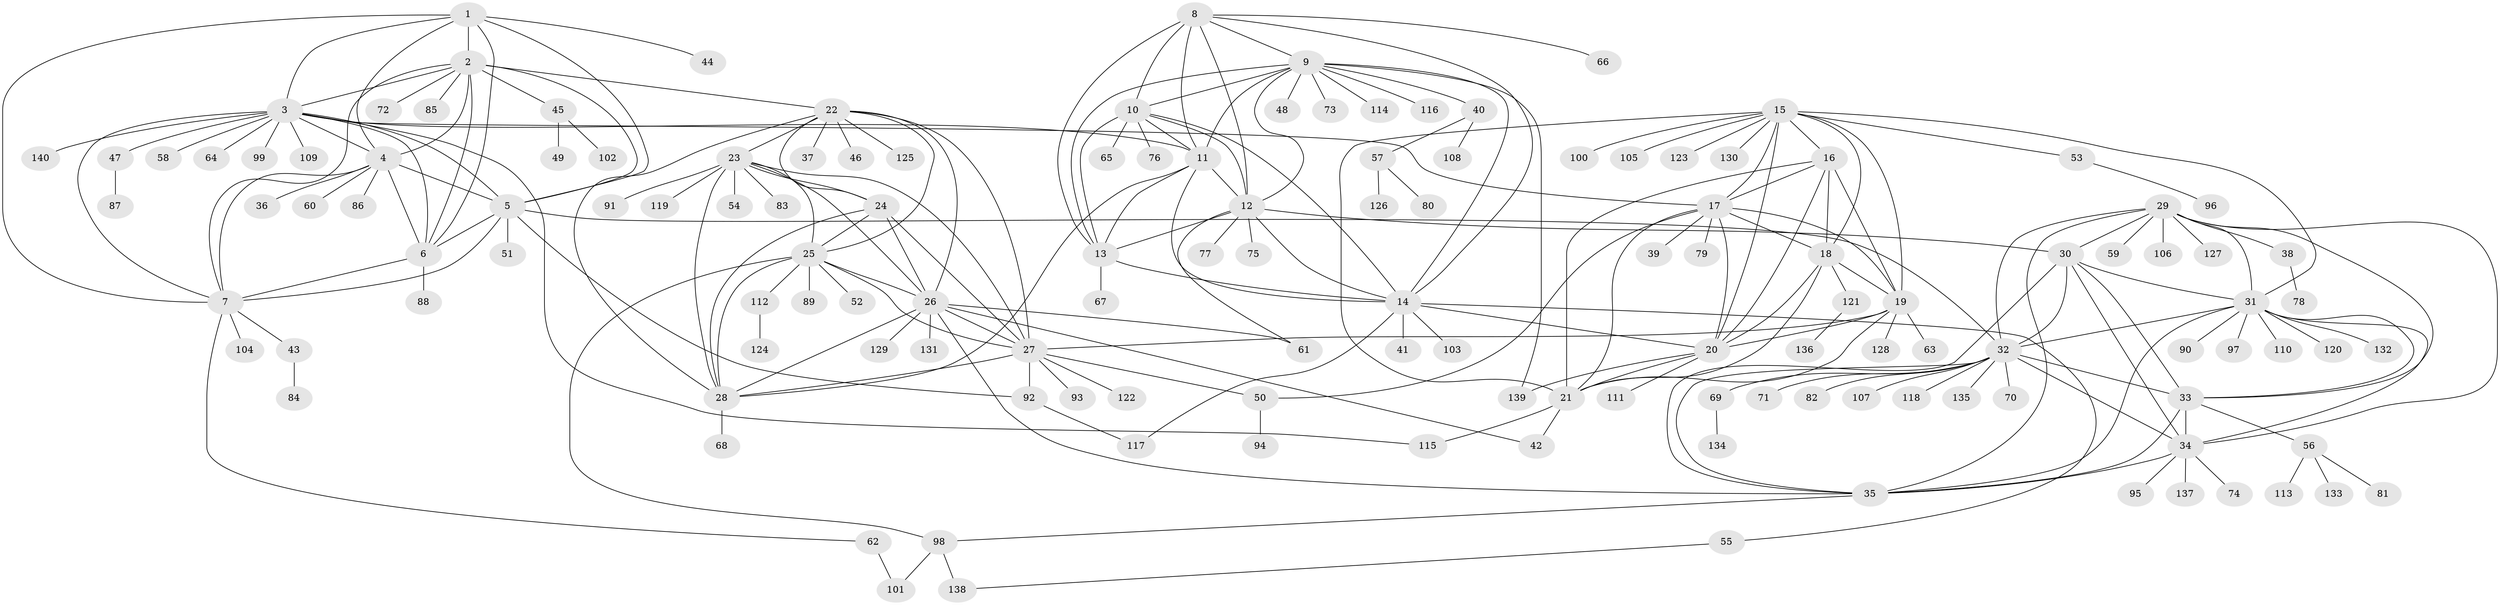 // Generated by graph-tools (version 1.1) at 2025/15/03/09/25 04:15:54]
// undirected, 140 vertices, 230 edges
graph export_dot {
graph [start="1"]
  node [color=gray90,style=filled];
  1;
  2;
  3;
  4;
  5;
  6;
  7;
  8;
  9;
  10;
  11;
  12;
  13;
  14;
  15;
  16;
  17;
  18;
  19;
  20;
  21;
  22;
  23;
  24;
  25;
  26;
  27;
  28;
  29;
  30;
  31;
  32;
  33;
  34;
  35;
  36;
  37;
  38;
  39;
  40;
  41;
  42;
  43;
  44;
  45;
  46;
  47;
  48;
  49;
  50;
  51;
  52;
  53;
  54;
  55;
  56;
  57;
  58;
  59;
  60;
  61;
  62;
  63;
  64;
  65;
  66;
  67;
  68;
  69;
  70;
  71;
  72;
  73;
  74;
  75;
  76;
  77;
  78;
  79;
  80;
  81;
  82;
  83;
  84;
  85;
  86;
  87;
  88;
  89;
  90;
  91;
  92;
  93;
  94;
  95;
  96;
  97;
  98;
  99;
  100;
  101;
  102;
  103;
  104;
  105;
  106;
  107;
  108;
  109;
  110;
  111;
  112;
  113;
  114;
  115;
  116;
  117;
  118;
  119;
  120;
  121;
  122;
  123;
  124;
  125;
  126;
  127;
  128;
  129;
  130;
  131;
  132;
  133;
  134;
  135;
  136;
  137;
  138;
  139;
  140;
  1 -- 2;
  1 -- 3;
  1 -- 4;
  1 -- 5;
  1 -- 6;
  1 -- 7;
  1 -- 44;
  2 -- 3;
  2 -- 4;
  2 -- 5;
  2 -- 6;
  2 -- 7;
  2 -- 22;
  2 -- 45;
  2 -- 72;
  2 -- 85;
  3 -- 4;
  3 -- 5;
  3 -- 6;
  3 -- 7;
  3 -- 11;
  3 -- 17;
  3 -- 47;
  3 -- 58;
  3 -- 64;
  3 -- 99;
  3 -- 109;
  3 -- 115;
  3 -- 140;
  4 -- 5;
  4 -- 6;
  4 -- 7;
  4 -- 36;
  4 -- 60;
  4 -- 86;
  5 -- 6;
  5 -- 7;
  5 -- 32;
  5 -- 51;
  5 -- 92;
  6 -- 7;
  6 -- 88;
  7 -- 43;
  7 -- 62;
  7 -- 104;
  8 -- 9;
  8 -- 10;
  8 -- 11;
  8 -- 12;
  8 -- 13;
  8 -- 14;
  8 -- 66;
  9 -- 10;
  9 -- 11;
  9 -- 12;
  9 -- 13;
  9 -- 14;
  9 -- 40;
  9 -- 48;
  9 -- 73;
  9 -- 114;
  9 -- 116;
  9 -- 139;
  10 -- 11;
  10 -- 12;
  10 -- 13;
  10 -- 14;
  10 -- 65;
  10 -- 76;
  11 -- 12;
  11 -- 13;
  11 -- 14;
  11 -- 28;
  12 -- 13;
  12 -- 14;
  12 -- 30;
  12 -- 61;
  12 -- 75;
  12 -- 77;
  13 -- 14;
  13 -- 67;
  14 -- 20;
  14 -- 41;
  14 -- 55;
  14 -- 103;
  14 -- 117;
  15 -- 16;
  15 -- 17;
  15 -- 18;
  15 -- 19;
  15 -- 20;
  15 -- 21;
  15 -- 31;
  15 -- 53;
  15 -- 100;
  15 -- 105;
  15 -- 123;
  15 -- 130;
  16 -- 17;
  16 -- 18;
  16 -- 19;
  16 -- 20;
  16 -- 21;
  17 -- 18;
  17 -- 19;
  17 -- 20;
  17 -- 21;
  17 -- 39;
  17 -- 50;
  17 -- 79;
  18 -- 19;
  18 -- 20;
  18 -- 21;
  18 -- 121;
  19 -- 20;
  19 -- 21;
  19 -- 27;
  19 -- 63;
  19 -- 128;
  20 -- 21;
  20 -- 111;
  20 -- 139;
  21 -- 42;
  21 -- 115;
  22 -- 23;
  22 -- 24;
  22 -- 25;
  22 -- 26;
  22 -- 27;
  22 -- 28;
  22 -- 37;
  22 -- 46;
  22 -- 125;
  23 -- 24;
  23 -- 25;
  23 -- 26;
  23 -- 27;
  23 -- 28;
  23 -- 54;
  23 -- 83;
  23 -- 91;
  23 -- 119;
  24 -- 25;
  24 -- 26;
  24 -- 27;
  24 -- 28;
  25 -- 26;
  25 -- 27;
  25 -- 28;
  25 -- 52;
  25 -- 89;
  25 -- 98;
  25 -- 112;
  26 -- 27;
  26 -- 28;
  26 -- 35;
  26 -- 42;
  26 -- 61;
  26 -- 129;
  26 -- 131;
  27 -- 28;
  27 -- 50;
  27 -- 92;
  27 -- 93;
  27 -- 122;
  28 -- 68;
  29 -- 30;
  29 -- 31;
  29 -- 32;
  29 -- 33;
  29 -- 34;
  29 -- 35;
  29 -- 38;
  29 -- 59;
  29 -- 106;
  29 -- 127;
  30 -- 31;
  30 -- 32;
  30 -- 33;
  30 -- 34;
  30 -- 35;
  31 -- 32;
  31 -- 33;
  31 -- 34;
  31 -- 35;
  31 -- 90;
  31 -- 97;
  31 -- 110;
  31 -- 120;
  31 -- 132;
  32 -- 33;
  32 -- 34;
  32 -- 35;
  32 -- 69;
  32 -- 70;
  32 -- 71;
  32 -- 82;
  32 -- 107;
  32 -- 118;
  32 -- 135;
  33 -- 34;
  33 -- 35;
  33 -- 56;
  34 -- 35;
  34 -- 74;
  34 -- 95;
  34 -- 137;
  35 -- 98;
  38 -- 78;
  40 -- 57;
  40 -- 108;
  43 -- 84;
  45 -- 49;
  45 -- 102;
  47 -- 87;
  50 -- 94;
  53 -- 96;
  55 -- 138;
  56 -- 81;
  56 -- 113;
  56 -- 133;
  57 -- 80;
  57 -- 126;
  62 -- 101;
  69 -- 134;
  92 -- 117;
  98 -- 101;
  98 -- 138;
  112 -- 124;
  121 -- 136;
}
